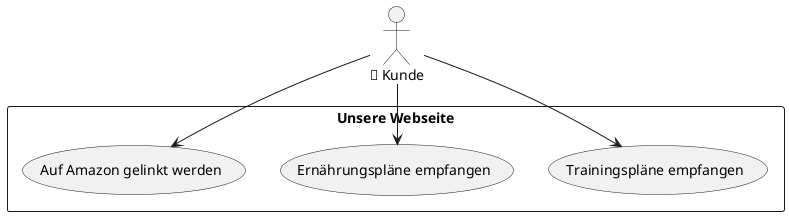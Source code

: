 @startuml
actor Kunde as "👤 Kunde"

rectangle "Unsere Webseite" {
  usecase Trainingsplaene as "Trainingspläne empfangen"
  usecase Ernaehrungsplaene as "Ernährungspläne empfangen"
  usecase AmazonLink as "Auf Amazon gelinkt werden"
}

Kunde --> Trainingsplaene
Kunde --> Ernaehrungsplaene
Kunde --> AmazonLink



@enduml